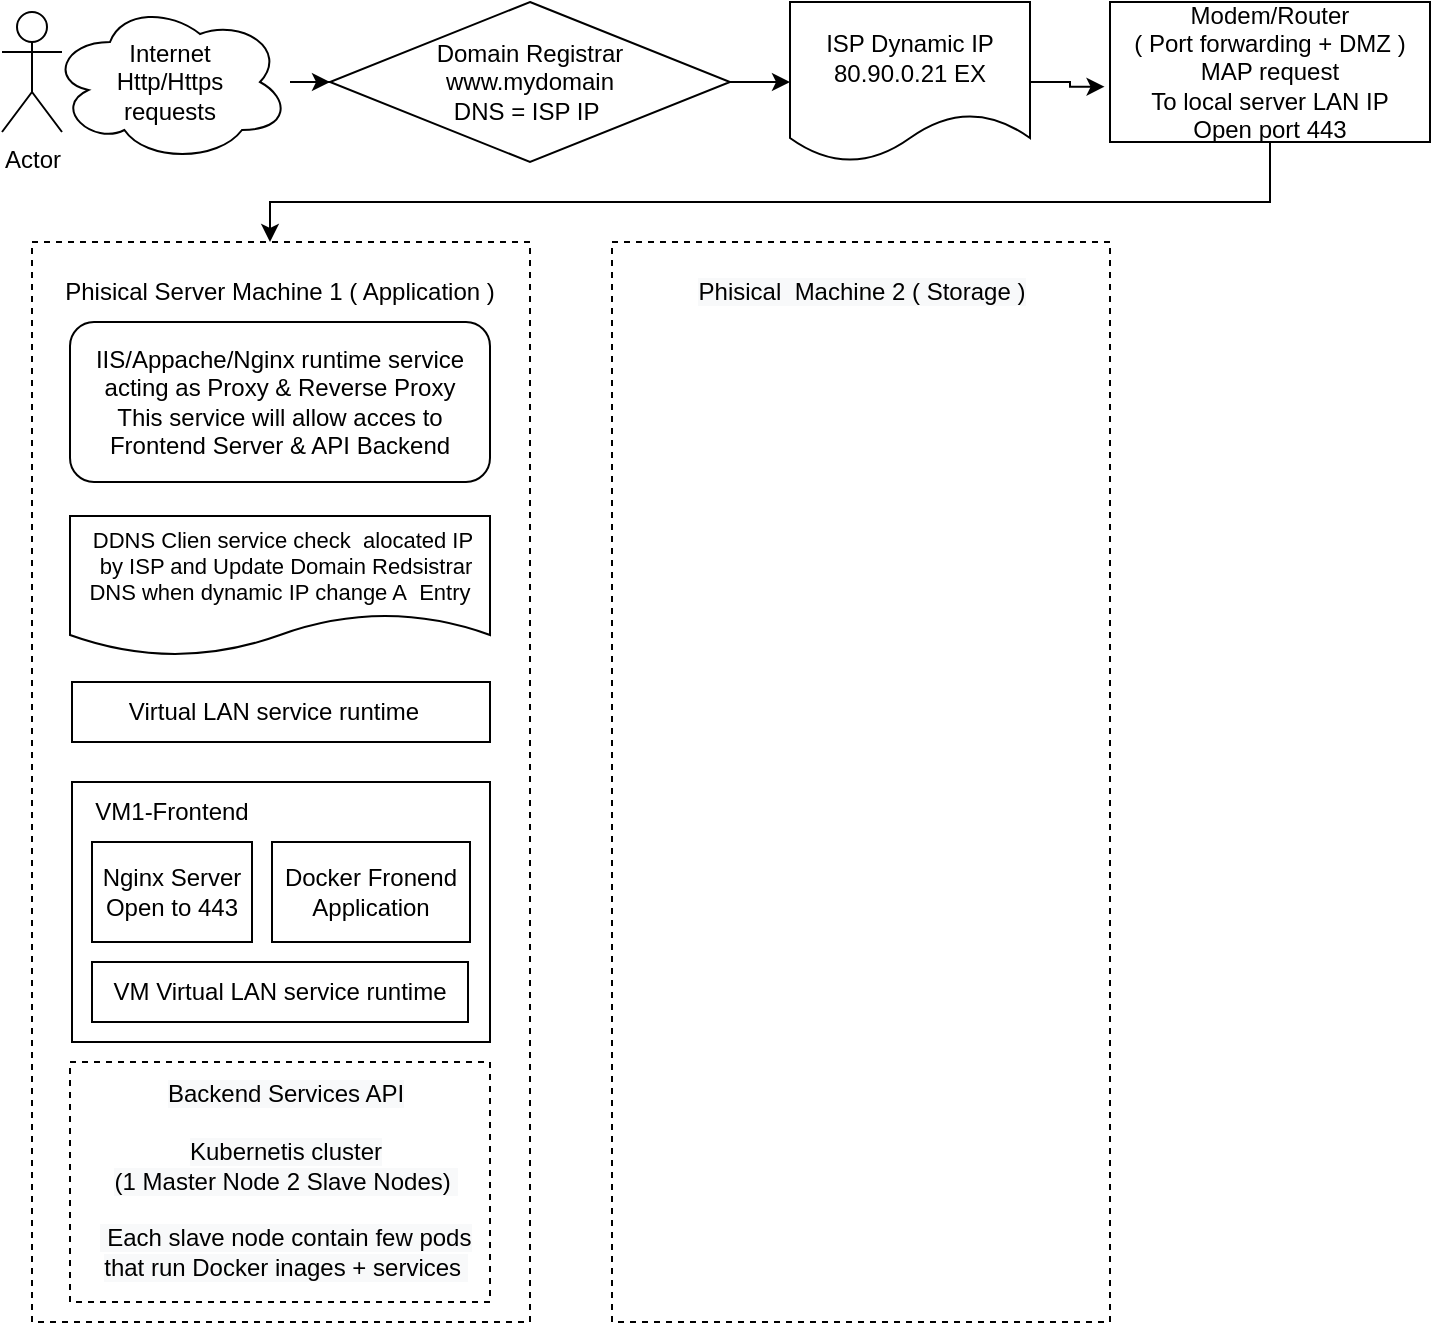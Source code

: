 <mxfile version="16.5.6" type="device"><diagram id="R2lEEEUBdFMjLlhIrx00" name="Page-1"><mxGraphModel dx="1006" dy="717" grid="1" gridSize="10" guides="1" tooltips="1" connect="1" arrows="1" fold="1" page="1" pageScale="1" pageWidth="850" pageHeight="1100" math="0" shadow="0" extFonts="Permanent Marker^https://fonts.googleapis.com/css?family=Permanent+Marker"><root><mxCell id="0"/><mxCell id="1" parent="0"/><mxCell id="orsXOf4p-fAlxIuOfIFl-50" value="" style="rounded=0;whiteSpace=wrap;html=1;dashed=1;fontSize=11;" vertex="1" parent="1"><mxGeometry x="21" y="140" width="249" height="540" as="geometry"/></mxCell><mxCell id="orsXOf4p-fAlxIuOfIFl-49" value="" style="rounded=0;whiteSpace=wrap;html=1;dashed=1;fontSize=11;" vertex="1" parent="1"><mxGeometry x="40" y="550" width="210" height="120" as="geometry"/></mxCell><mxCell id="orsXOf4p-fAlxIuOfIFl-28" style="edgeStyle=orthogonalEdgeStyle;rounded=0;orthogonalLoop=1;jettySize=auto;html=1;entryX=0;entryY=0.5;entryDx=0;entryDy=0;" edge="1" parent="1" source="orsXOf4p-fAlxIuOfIFl-1" target="orsXOf4p-fAlxIuOfIFl-3"><mxGeometry relative="1" as="geometry"/></mxCell><mxCell id="orsXOf4p-fAlxIuOfIFl-1" value="Domain Registrar&lt;br&gt;www.mydomain &lt;br&gt;DNS = ISP IP&amp;nbsp;" style="rhombus;whiteSpace=wrap;html=1;" vertex="1" parent="1"><mxGeometry x="170" y="20" width="200" height="80" as="geometry"/></mxCell><mxCell id="orsXOf4p-fAlxIuOfIFl-27" style="edgeStyle=orthogonalEdgeStyle;rounded=0;orthogonalLoop=1;jettySize=auto;html=1;entryX=0;entryY=0.5;entryDx=0;entryDy=0;" edge="1" parent="1" source="orsXOf4p-fAlxIuOfIFl-2" target="orsXOf4p-fAlxIuOfIFl-1"><mxGeometry relative="1" as="geometry"/></mxCell><mxCell id="orsXOf4p-fAlxIuOfIFl-2" value="Internet &lt;br&gt;Http/Https&lt;br&gt;requests" style="ellipse;shape=cloud;whiteSpace=wrap;html=1;" vertex="1" parent="1"><mxGeometry x="30" y="20" width="120" height="80" as="geometry"/></mxCell><mxCell id="orsXOf4p-fAlxIuOfIFl-29" style="edgeStyle=orthogonalEdgeStyle;rounded=0;orthogonalLoop=1;jettySize=auto;html=1;entryX=-0.017;entryY=0.605;entryDx=0;entryDy=0;entryPerimeter=0;" edge="1" parent="1" source="orsXOf4p-fAlxIuOfIFl-3" target="orsXOf4p-fAlxIuOfIFl-4"><mxGeometry relative="1" as="geometry"/></mxCell><mxCell id="orsXOf4p-fAlxIuOfIFl-3" value="ISP Dynamic IP&lt;br&gt;80.90.0.21 EX" style="shape=document;whiteSpace=wrap;html=1;boundedLbl=1;" vertex="1" parent="1"><mxGeometry x="400" y="20" width="120" height="80" as="geometry"/></mxCell><mxCell id="orsXOf4p-fAlxIuOfIFl-30" style="edgeStyle=orthogonalEdgeStyle;rounded=0;orthogonalLoop=1;jettySize=auto;html=1;" edge="1" parent="1" source="orsXOf4p-fAlxIuOfIFl-4"><mxGeometry relative="1" as="geometry"><mxPoint x="140" y="140" as="targetPoint"/><Array as="points"><mxPoint x="640" y="120"/><mxPoint x="140" y="120"/></Array></mxGeometry></mxCell><mxCell id="orsXOf4p-fAlxIuOfIFl-4" value="Modem/Router&lt;br&gt;( Port forwarding + DMZ )&lt;br&gt;MAP request&lt;br&gt;To local server LAN IP&lt;br&gt;Open port 443" style="shape=square;double=1;perimeter=rhombusPerimeter;whiteSpace=wrap;html=1;align=center;" vertex="1" parent="1"><mxGeometry x="560" y="20" width="160" height="70" as="geometry"/></mxCell><mxCell id="orsXOf4p-fAlxIuOfIFl-19" value="Phisical Server Machine 1 ( Application )" style="text;html=1;strokeColor=none;fillColor=none;align=center;verticalAlign=middle;whiteSpace=wrap;rounded=0;" vertex="1" parent="1"><mxGeometry x="35" y="150" width="220" height="30" as="geometry"/></mxCell><mxCell id="orsXOf4p-fAlxIuOfIFl-20" value="" style="rounded=0;whiteSpace=wrap;html=1;" vertex="1" parent="1"><mxGeometry x="41" y="410" width="209" height="130" as="geometry"/></mxCell><mxCell id="orsXOf4p-fAlxIuOfIFl-21" value="VM1-Frontend" style="text;html=1;strokeColor=none;fillColor=none;align=center;verticalAlign=middle;whiteSpace=wrap;rounded=0;" vertex="1" parent="1"><mxGeometry x="41" y="410" width="100" height="30" as="geometry"/></mxCell><mxCell id="orsXOf4p-fAlxIuOfIFl-22" value="Docker Fronend Application" style="rounded=0;whiteSpace=wrap;html=1;" vertex="1" parent="1"><mxGeometry x="141" y="440" width="99" height="50" as="geometry"/></mxCell><mxCell id="orsXOf4p-fAlxIuOfIFl-23" value="" style="rounded=0;whiteSpace=wrap;html=1;" vertex="1" parent="1"><mxGeometry x="51" y="440" width="80" height="50" as="geometry"/></mxCell><mxCell id="orsXOf4p-fAlxIuOfIFl-24" value="Nginx Server&lt;br&gt;Open to 443" style="text;html=1;strokeColor=none;fillColor=none;align=center;verticalAlign=middle;whiteSpace=wrap;rounded=0;" vertex="1" parent="1"><mxGeometry x="41" y="450" width="100" height="30" as="geometry"/></mxCell><mxCell id="orsXOf4p-fAlxIuOfIFl-32" value="Actor" style="shape=umlActor;verticalLabelPosition=bottom;verticalAlign=top;html=1;outlineConnect=0;" vertex="1" parent="1"><mxGeometry x="6" y="25" width="30" height="60" as="geometry"/></mxCell><mxCell id="orsXOf4p-fAlxIuOfIFl-34" value="" style="rounded=1;whiteSpace=wrap;html=1;" vertex="1" parent="1"><mxGeometry x="40" y="180" width="210" height="80" as="geometry"/></mxCell><mxCell id="orsXOf4p-fAlxIuOfIFl-36" value="IIS/Appache/Nginx runtime service acting as Proxy &amp;amp; Reverse Proxy&lt;br&gt;This service will allow acces to Frontend Server &amp;amp; API Backend" style="text;html=1;strokeColor=none;fillColor=none;align=center;verticalAlign=middle;whiteSpace=wrap;rounded=0;" vertex="1" parent="1"><mxGeometry x="40" y="190" width="210" height="60" as="geometry"/></mxCell><mxCell id="orsXOf4p-fAlxIuOfIFl-39" value="" style="shape=document;whiteSpace=wrap;html=1;boundedLbl=1;" vertex="1" parent="1"><mxGeometry x="40" y="277" width="210" height="70" as="geometry"/></mxCell><mxCell id="orsXOf4p-fAlxIuOfIFl-42" value="" style="rounded=0;whiteSpace=wrap;html=1;" vertex="1" parent="1"><mxGeometry x="41" y="360" width="209" height="30" as="geometry"/></mxCell><mxCell id="orsXOf4p-fAlxIuOfIFl-26" value="Virtual LAN service runtime" style="text;html=1;strokeColor=none;fillColor=none;align=center;verticalAlign=middle;whiteSpace=wrap;rounded=0;" vertex="1" parent="1"><mxGeometry x="50" y="360" width="184" height="30" as="geometry"/></mxCell><mxCell id="orsXOf4p-fAlxIuOfIFl-38" value="DDNS Clien service check&amp;nbsp; alocated IP&lt;br style=&quot;font-size: 11px;&quot;&gt;&amp;nbsp;by ISP and Update Domain Redsistrar &lt;br style=&quot;font-size: 11px;&quot;&gt;DNS when dynamic IP change A&amp;nbsp; Entry&amp;nbsp;" style="text;html=1;align=center;verticalAlign=middle;resizable=0;points=[];autosize=1;strokeColor=none;fillColor=none;fontSize=11;" vertex="1" parent="1"><mxGeometry x="41" y="282" width="210" height="40" as="geometry"/></mxCell><mxCell id="orsXOf4p-fAlxIuOfIFl-44" value="" style="rounded=0;whiteSpace=wrap;html=1;" vertex="1" parent="1"><mxGeometry x="51" y="500" width="188" height="30" as="geometry"/></mxCell><mxCell id="orsXOf4p-fAlxIuOfIFl-45" value="VM Virtual LAN service runtime" style="text;html=1;strokeColor=none;fillColor=none;align=center;verticalAlign=middle;whiteSpace=wrap;rounded=0;" vertex="1" parent="1"><mxGeometry x="53" y="500" width="184" height="30" as="geometry"/></mxCell><mxCell id="orsXOf4p-fAlxIuOfIFl-47" value="&lt;br&gt;&lt;br&gt;&lt;span style=&quot;color: rgb(0 , 0 , 0) ; font-family: &amp;#34;helvetica&amp;#34; ; font-size: 12px ; font-style: normal ; font-weight: 400 ; letter-spacing: normal ; text-align: center ; text-indent: 0px ; text-transform: none ; word-spacing: 0px ; background-color: rgb(248 , 249 , 250) ; display: inline ; float: none&quot;&gt;Backend Services API &lt;br&gt;&lt;br&gt;Kubernetis cluster&lt;br&gt;(1 Master Node 2 Slave Nodes)&amp;nbsp;&lt;br&gt;&lt;br&gt;&amp;nbsp;Each slave node contain few pods that run Docker inages + services&amp;nbsp;&lt;/span&gt;" style="text;html=1;strokeColor=none;fillColor=none;align=center;verticalAlign=middle;whiteSpace=wrap;rounded=0;dashed=1;fontSize=11;" vertex="1" parent="1"><mxGeometry x="53" y="581" width="190" height="30" as="geometry"/></mxCell><mxCell id="orsXOf4p-fAlxIuOfIFl-51" value="" style="rounded=0;whiteSpace=wrap;html=1;dashed=1;fontSize=11;" vertex="1" parent="1"><mxGeometry x="311" y="140" width="249" height="540" as="geometry"/></mxCell><mxCell id="orsXOf4p-fAlxIuOfIFl-52" value="&#10;&#10;&lt;span style=&quot;color: rgb(0, 0, 0); font-family: helvetica; font-size: 12px; font-style: normal; font-weight: 400; letter-spacing: normal; text-align: center; text-indent: 0px; text-transform: none; word-spacing: 0px; background-color: rgb(248, 249, 250); display: inline; float: none;&quot;&gt;Phisical&amp;nbsp; Machine 2 ( Storage )&lt;/span&gt;&#10;&#10;" style="text;html=1;strokeColor=none;fillColor=none;align=center;verticalAlign=middle;whiteSpace=wrap;rounded=0;dashed=1;fontSize=12;" vertex="1" parent="1"><mxGeometry x="350.5" y="150" width="170" height="30" as="geometry"/></mxCell></root></mxGraphModel></diagram></mxfile>